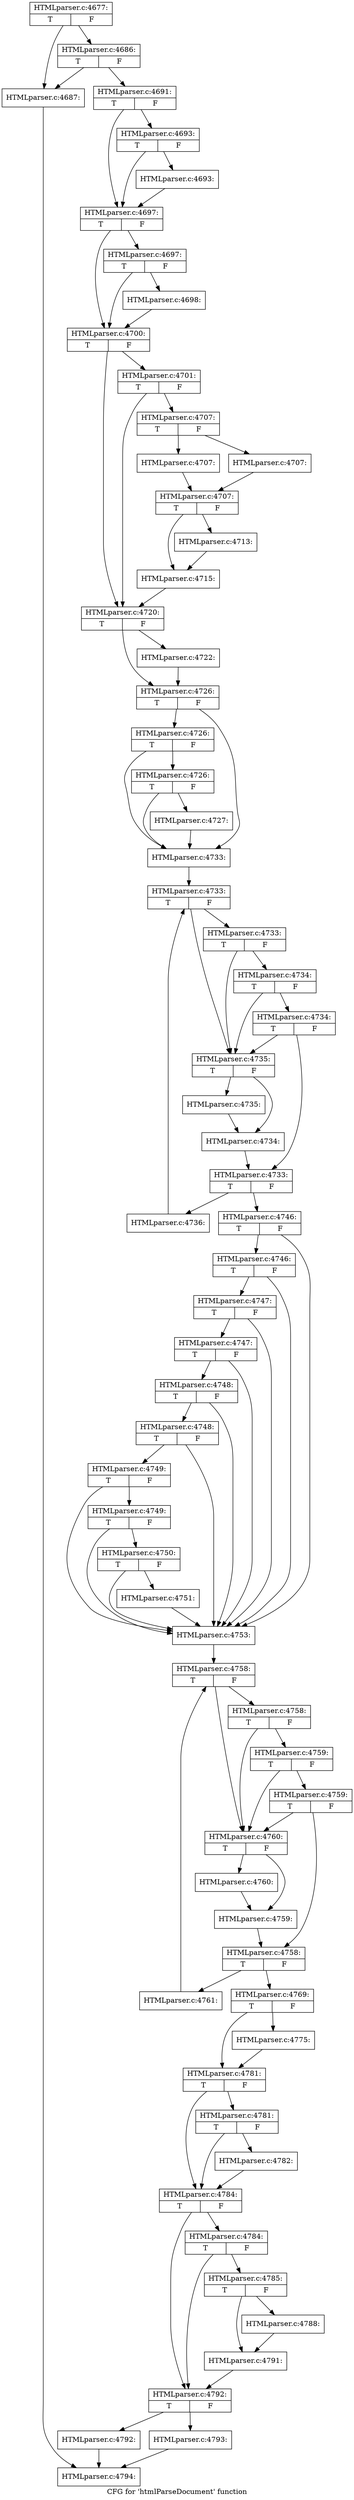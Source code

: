 digraph "CFG for 'htmlParseDocument' function" {
	label="CFG for 'htmlParseDocument' function";

	Node0x3cb06c0 [shape=record,label="{HTMLparser.c:4677:|{<s0>T|<s1>F}}"];
	Node0x3cb06c0 -> Node0x3cba340;
	Node0x3cb06c0 -> Node0x3cba790;
	Node0x3cba790 [shape=record,label="{HTMLparser.c:4686:|{<s0>T|<s1>F}}"];
	Node0x3cba790 -> Node0x3cba340;
	Node0x3cba790 -> Node0x3cba740;
	Node0x3cba340 [shape=record,label="{HTMLparser.c:4687:}"];
	Node0x3cba340 -> Node0x3cb09f0;
	Node0x3cba740 [shape=record,label="{HTMLparser.c:4691:|{<s0>T|<s1>F}}"];
	Node0x3cba740 -> Node0x3cbb530;
	Node0x3cba740 -> Node0x3cbb4e0;
	Node0x3cbb530 [shape=record,label="{HTMLparser.c:4693:|{<s0>T|<s1>F}}"];
	Node0x3cbb530 -> Node0x3cbb490;
	Node0x3cbb530 -> Node0x3cbb4e0;
	Node0x3cbb490 [shape=record,label="{HTMLparser.c:4693:}"];
	Node0x3cbb490 -> Node0x3cbb4e0;
	Node0x3cbb4e0 [shape=record,label="{HTMLparser.c:4697:|{<s0>T|<s1>F}}"];
	Node0x3cbb4e0 -> Node0x3cbc290;
	Node0x3cbb4e0 -> Node0x3cbc240;
	Node0x3cbc290 [shape=record,label="{HTMLparser.c:4697:|{<s0>T|<s1>F}}"];
	Node0x3cbc290 -> Node0x3cbc1f0;
	Node0x3cbc290 -> Node0x3cbc240;
	Node0x3cbc1f0 [shape=record,label="{HTMLparser.c:4698:}"];
	Node0x3cbc1f0 -> Node0x3cbc240;
	Node0x3cbc240 [shape=record,label="{HTMLparser.c:4700:|{<s0>T|<s1>F}}"];
	Node0x3cbc240 -> Node0x3cbd800;
	Node0x3cbc240 -> Node0x3cbd7b0;
	Node0x3cbd800 [shape=record,label="{HTMLparser.c:4701:|{<s0>T|<s1>F}}"];
	Node0x3cbd800 -> Node0x3cbd420;
	Node0x3cbd800 -> Node0x3cbd7b0;
	Node0x3cbd420 [shape=record,label="{HTMLparser.c:4707:|{<s0>T|<s1>F}}"];
	Node0x3cbd420 -> Node0x3cbe2f0;
	Node0x3cbd420 -> Node0x3cbe340;
	Node0x3cbe2f0 [shape=record,label="{HTMLparser.c:4707:}"];
	Node0x3cbe2f0 -> Node0x3cbe390;
	Node0x3cbe340 [shape=record,label="{HTMLparser.c:4707:}"];
	Node0x3cbe340 -> Node0x3cbe390;
	Node0x3cbe390 [shape=record,label="{HTMLparser.c:4707:|{<s0>T|<s1>F}}"];
	Node0x3cbe390 -> Node0x3cc02c0;
	Node0x3cbe390 -> Node0x3cc06a0;
	Node0x3cc02c0 [shape=record,label="{HTMLparser.c:4713:}"];
	Node0x3cc02c0 -> Node0x3cc06a0;
	Node0x3cc06a0 [shape=record,label="{HTMLparser.c:4715:}"];
	Node0x3cc06a0 -> Node0x3cbd7b0;
	Node0x3cbd7b0 [shape=record,label="{HTMLparser.c:4720:|{<s0>T|<s1>F}}"];
	Node0x3cbd7b0 -> Node0x387a8f0;
	Node0x3cbd7b0 -> Node0x3cc0bf0;
	Node0x387a8f0 [shape=record,label="{HTMLparser.c:4722:}"];
	Node0x387a8f0 -> Node0x3cc0bf0;
	Node0x3cc0bf0 [shape=record,label="{HTMLparser.c:4726:|{<s0>T|<s1>F}}"];
	Node0x3cc0bf0 -> Node0x3cc1a20;
	Node0x3cc0bf0 -> Node0x3cc1950;
	Node0x3cc1a20 [shape=record,label="{HTMLparser.c:4726:|{<s0>T|<s1>F}}"];
	Node0x3cc1a20 -> Node0x3cc19a0;
	Node0x3cc1a20 -> Node0x3cc1950;
	Node0x3cc19a0 [shape=record,label="{HTMLparser.c:4726:|{<s0>T|<s1>F}}"];
	Node0x3cc19a0 -> Node0x3cc1950;
	Node0x3cc19a0 -> Node0x3cc1900;
	Node0x3cc1900 [shape=record,label="{HTMLparser.c:4727:}"];
	Node0x3cc1900 -> Node0x3cc1950;
	Node0x3cc1950 [shape=record,label="{HTMLparser.c:4733:}"];
	Node0x3cc1950 -> Node0x3cc2b00;
	Node0x3cc2b00 [shape=record,label="{HTMLparser.c:4733:|{<s0>T|<s1>F}}"];
	Node0x3cc2b00 -> Node0x3cc2f00;
	Node0x3cc2b00 -> Node0x3cc2db0;
	Node0x3cc2f00 [shape=record,label="{HTMLparser.c:4733:|{<s0>T|<s1>F}}"];
	Node0x3cc2f00 -> Node0x3cc2e80;
	Node0x3cc2f00 -> Node0x3cc2db0;
	Node0x3cc2e80 [shape=record,label="{HTMLparser.c:4734:|{<s0>T|<s1>F}}"];
	Node0x3cc2e80 -> Node0x3cc2e00;
	Node0x3cc2e80 -> Node0x3cc2db0;
	Node0x3cc2e00 [shape=record,label="{HTMLparser.c:4734:|{<s0>T|<s1>F}}"];
	Node0x3cc2e00 -> Node0x3cc2d60;
	Node0x3cc2e00 -> Node0x3cc2db0;
	Node0x3cc2db0 [shape=record,label="{HTMLparser.c:4735:|{<s0>T|<s1>F}}"];
	Node0x3cc2db0 -> Node0x3cc4490;
	Node0x3cc2db0 -> Node0x3cc4440;
	Node0x3cc4490 [shape=record,label="{HTMLparser.c:4735:}"];
	Node0x3cc4490 -> Node0x3cc4440;
	Node0x3cc4440 [shape=record,label="{HTMLparser.c:4734:}"];
	Node0x3cc4440 -> Node0x3cc2d60;
	Node0x3cc2d60 [shape=record,label="{HTMLparser.c:4733:|{<s0>T|<s1>F}}"];
	Node0x3cc2d60 -> Node0x3cc5060;
	Node0x3cc2d60 -> Node0x3cc2ce0;
	Node0x3cc5060 [shape=record,label="{HTMLparser.c:4736:}"];
	Node0x3cc5060 -> Node0x3cc2b00;
	Node0x3cc2ce0 [shape=record,label="{HTMLparser.c:4746:|{<s0>T|<s1>F}}"];
	Node0x3cc2ce0 -> Node0x3cc6040;
	Node0x3cc2ce0 -> Node0x3bd9f10;
	Node0x3cc6040 [shape=record,label="{HTMLparser.c:4746:|{<s0>T|<s1>F}}"];
	Node0x3cc6040 -> Node0x3cc5ff0;
	Node0x3cc6040 -> Node0x3bd9f10;
	Node0x3cc5ff0 [shape=record,label="{HTMLparser.c:4747:|{<s0>T|<s1>F}}"];
	Node0x3cc5ff0 -> Node0x3cc5fa0;
	Node0x3cc5ff0 -> Node0x3bd9f10;
	Node0x3cc5fa0 [shape=record,label="{HTMLparser.c:4747:|{<s0>T|<s1>F}}"];
	Node0x3cc5fa0 -> Node0x3cc5f50;
	Node0x3cc5fa0 -> Node0x3bd9f10;
	Node0x3cc5f50 [shape=record,label="{HTMLparser.c:4748:|{<s0>T|<s1>F}}"];
	Node0x3cc5f50 -> Node0x3cc5f00;
	Node0x3cc5f50 -> Node0x3bd9f10;
	Node0x3cc5f00 [shape=record,label="{HTMLparser.c:4748:|{<s0>T|<s1>F}}"];
	Node0x3cc5f00 -> Node0x3cc5eb0;
	Node0x3cc5f00 -> Node0x3bd9f10;
	Node0x3cc5eb0 [shape=record,label="{HTMLparser.c:4749:|{<s0>T|<s1>F}}"];
	Node0x3cc5eb0 -> Node0x3cc5e60;
	Node0x3cc5eb0 -> Node0x3bd9f10;
	Node0x3cc5e60 [shape=record,label="{HTMLparser.c:4749:|{<s0>T|<s1>F}}"];
	Node0x3cc5e60 -> Node0x3cc5e10;
	Node0x3cc5e60 -> Node0x3bd9f10;
	Node0x3cc5e10 [shape=record,label="{HTMLparser.c:4750:|{<s0>T|<s1>F}}"];
	Node0x3cc5e10 -> Node0x3cc59b0;
	Node0x3cc5e10 -> Node0x3bd9f10;
	Node0x3cc59b0 [shape=record,label="{HTMLparser.c:4751:}"];
	Node0x3cc59b0 -> Node0x3bd9f10;
	Node0x3bd9f10 [shape=record,label="{HTMLparser.c:4753:}"];
	Node0x3bd9f10 -> Node0x3cca640;
	Node0x3cca640 [shape=record,label="{HTMLparser.c:4758:|{<s0>T|<s1>F}}"];
	Node0x3cca640 -> Node0x3ccac80;
	Node0x3cca640 -> Node0x3ccab90;
	Node0x3ccac80 [shape=record,label="{HTMLparser.c:4758:|{<s0>T|<s1>F}}"];
	Node0x3ccac80 -> Node0x3ccac30;
	Node0x3ccac80 -> Node0x3ccab90;
	Node0x3ccac30 [shape=record,label="{HTMLparser.c:4759:|{<s0>T|<s1>F}}"];
	Node0x3ccac30 -> Node0x3ccabe0;
	Node0x3ccac30 -> Node0x3ccab90;
	Node0x3ccabe0 [shape=record,label="{HTMLparser.c:4759:|{<s0>T|<s1>F}}"];
	Node0x3ccabe0 -> Node0x3ccab40;
	Node0x3ccabe0 -> Node0x3ccab90;
	Node0x3ccab90 [shape=record,label="{HTMLparser.c:4760:|{<s0>T|<s1>F}}"];
	Node0x3ccab90 -> Node0x3ccc0c0;
	Node0x3ccab90 -> Node0x3ccc070;
	Node0x3ccc0c0 [shape=record,label="{HTMLparser.c:4760:}"];
	Node0x3ccc0c0 -> Node0x3ccc070;
	Node0x3ccc070 [shape=record,label="{HTMLparser.c:4759:}"];
	Node0x3ccc070 -> Node0x3ccab40;
	Node0x3ccab40 [shape=record,label="{HTMLparser.c:4758:|{<s0>T|<s1>F}}"];
	Node0x3ccab40 -> Node0x3cccc90;
	Node0x3ccab40 -> Node0x3cc6e40;
	Node0x3cccc90 [shape=record,label="{HTMLparser.c:4761:}"];
	Node0x3cccc90 -> Node0x3cca640;
	Node0x3cc6e40 [shape=record,label="{HTMLparser.c:4769:|{<s0>T|<s1>F}}"];
	Node0x3cc6e40 -> Node0x3ccd340;
	Node0x3cc6e40 -> Node0x3ccd390;
	Node0x3ccd340 [shape=record,label="{HTMLparser.c:4775:}"];
	Node0x3ccd340 -> Node0x3ccd390;
	Node0x3ccd390 [shape=record,label="{HTMLparser.c:4781:|{<s0>T|<s1>F}}"];
	Node0x3ccd390 -> Node0x3ccdb80;
	Node0x3ccd390 -> Node0x3ccdb30;
	Node0x3ccdb80 [shape=record,label="{HTMLparser.c:4781:|{<s0>T|<s1>F}}"];
	Node0x3ccdb80 -> Node0x3ccdae0;
	Node0x3ccdb80 -> Node0x3ccdb30;
	Node0x3ccdae0 [shape=record,label="{HTMLparser.c:4782:}"];
	Node0x3ccdae0 -> Node0x3ccdb30;
	Node0x3ccdb30 [shape=record,label="{HTMLparser.c:4784:|{<s0>T|<s1>F}}"];
	Node0x3ccdb30 -> Node0x3ccea10;
	Node0x3ccdb30 -> Node0x3ccea60;
	Node0x3ccea60 [shape=record,label="{HTMLparser.c:4784:|{<s0>T|<s1>F}}"];
	Node0x3ccea60 -> Node0x3cce9c0;
	Node0x3ccea60 -> Node0x3ccea10;
	Node0x3cce9c0 [shape=record,label="{HTMLparser.c:4785:|{<s0>T|<s1>F}}"];
	Node0x3cce9c0 -> Node0x3cd0ac0;
	Node0x3cce9c0 -> Node0x3cd0df0;
	Node0x3cd0ac0 [shape=record,label="{HTMLparser.c:4788:}"];
	Node0x3cd0ac0 -> Node0x3cd0df0;
	Node0x3cd0df0 [shape=record,label="{HTMLparser.c:4791:}"];
	Node0x3cd0df0 -> Node0x3ccea10;
	Node0x3ccea10 [shape=record,label="{HTMLparser.c:4792:|{<s0>T|<s1>F}}"];
	Node0x3ccea10 -> Node0x3cd1830;
	Node0x3ccea10 -> Node0x3cd17e0;
	Node0x3cd17e0 [shape=record,label="{HTMLparser.c:4792:}"];
	Node0x3cd17e0 -> Node0x3cb09f0;
	Node0x3cd1830 [shape=record,label="{HTMLparser.c:4793:}"];
	Node0x3cd1830 -> Node0x3cb09f0;
	Node0x3cb09f0 [shape=record,label="{HTMLparser.c:4794:}"];
}
